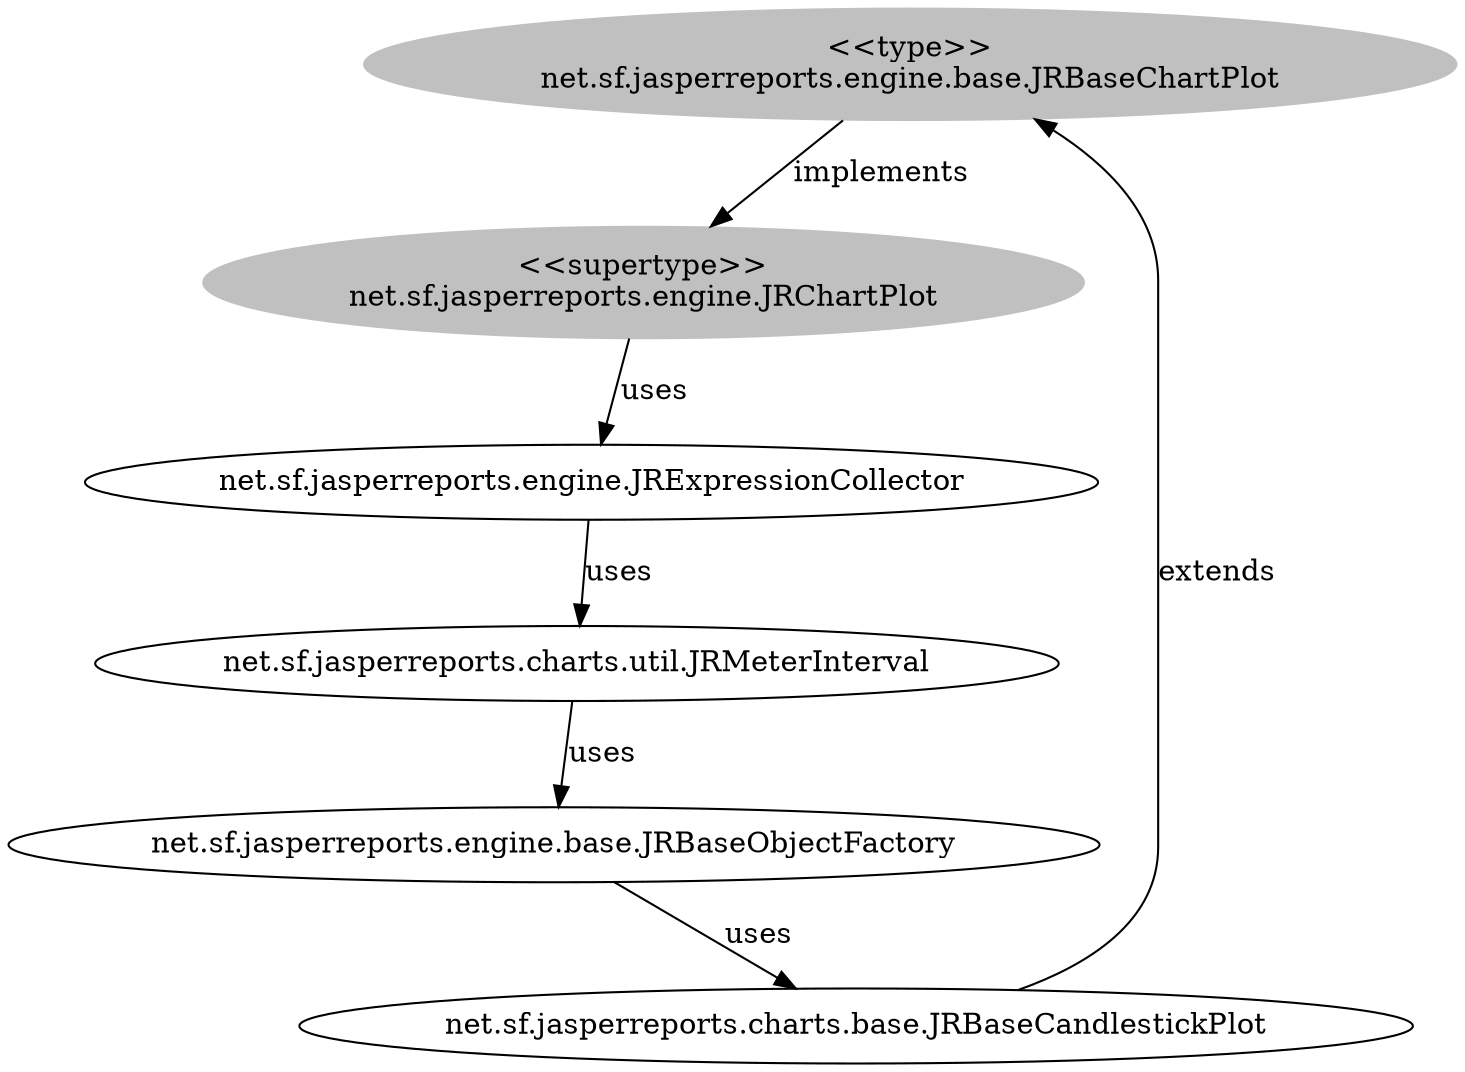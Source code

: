 digraph stk {
	net_sf_jasperreports_engine_base_JRBaseChartPlot [label="<<type>>
net.sf.jasperreports.engine.base.JRBaseChartPlot",style=filled,color="grey"];
	net_sf_jasperreports_engine_JRChartPlot [label="<<supertype>>
net.sf.jasperreports.engine.JRChartPlot",style=filled,color="grey"];
	net_sf_jasperreports_charts_base_JRBaseCandlestickPlot [label="net.sf.jasperreports.charts.base.JRBaseCandlestickPlot"];
	net_sf_jasperreports_engine_base_JRBaseObjectFactory [label="net.sf.jasperreports.engine.base.JRBaseObjectFactory"];
	net_sf_jasperreports_engine_JRExpressionCollector [label="net.sf.jasperreports.engine.JRExpressionCollector"];
	net_sf_jasperreports_charts_util_JRMeterInterval [label="net.sf.jasperreports.charts.util.JRMeterInterval"];
	net_sf_jasperreports_engine_base_JRBaseChartPlot -> net_sf_jasperreports_engine_JRChartPlot [label=implements];
	net_sf_jasperreports_engine_JRChartPlot -> net_sf_jasperreports_engine_JRExpressionCollector [label=uses];
	net_sf_jasperreports_engine_JRExpressionCollector -> net_sf_jasperreports_charts_util_JRMeterInterval [label=uses];
	net_sf_jasperreports_charts_util_JRMeterInterval -> net_sf_jasperreports_engine_base_JRBaseObjectFactory [label=uses];
	net_sf_jasperreports_engine_base_JRBaseObjectFactory -> net_sf_jasperreports_charts_base_JRBaseCandlestickPlot [label=uses];
	net_sf_jasperreports_charts_base_JRBaseCandlestickPlot -> net_sf_jasperreports_engine_base_JRBaseChartPlot [label=extends];
}
